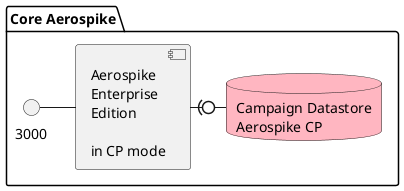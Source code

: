 @startuml
skinparam componentStyle uml2

package "Core Aerospike" {
    () "3000" as ascSocket
    component "Aerospike\nEnterprise\nEdition\n\nin CP mode" as asCore
    ascSocket - asCore
    database "Campaign Datastore\nAerospike CP" as core #LightPink
    asCore -r(0- core
}

@enduml